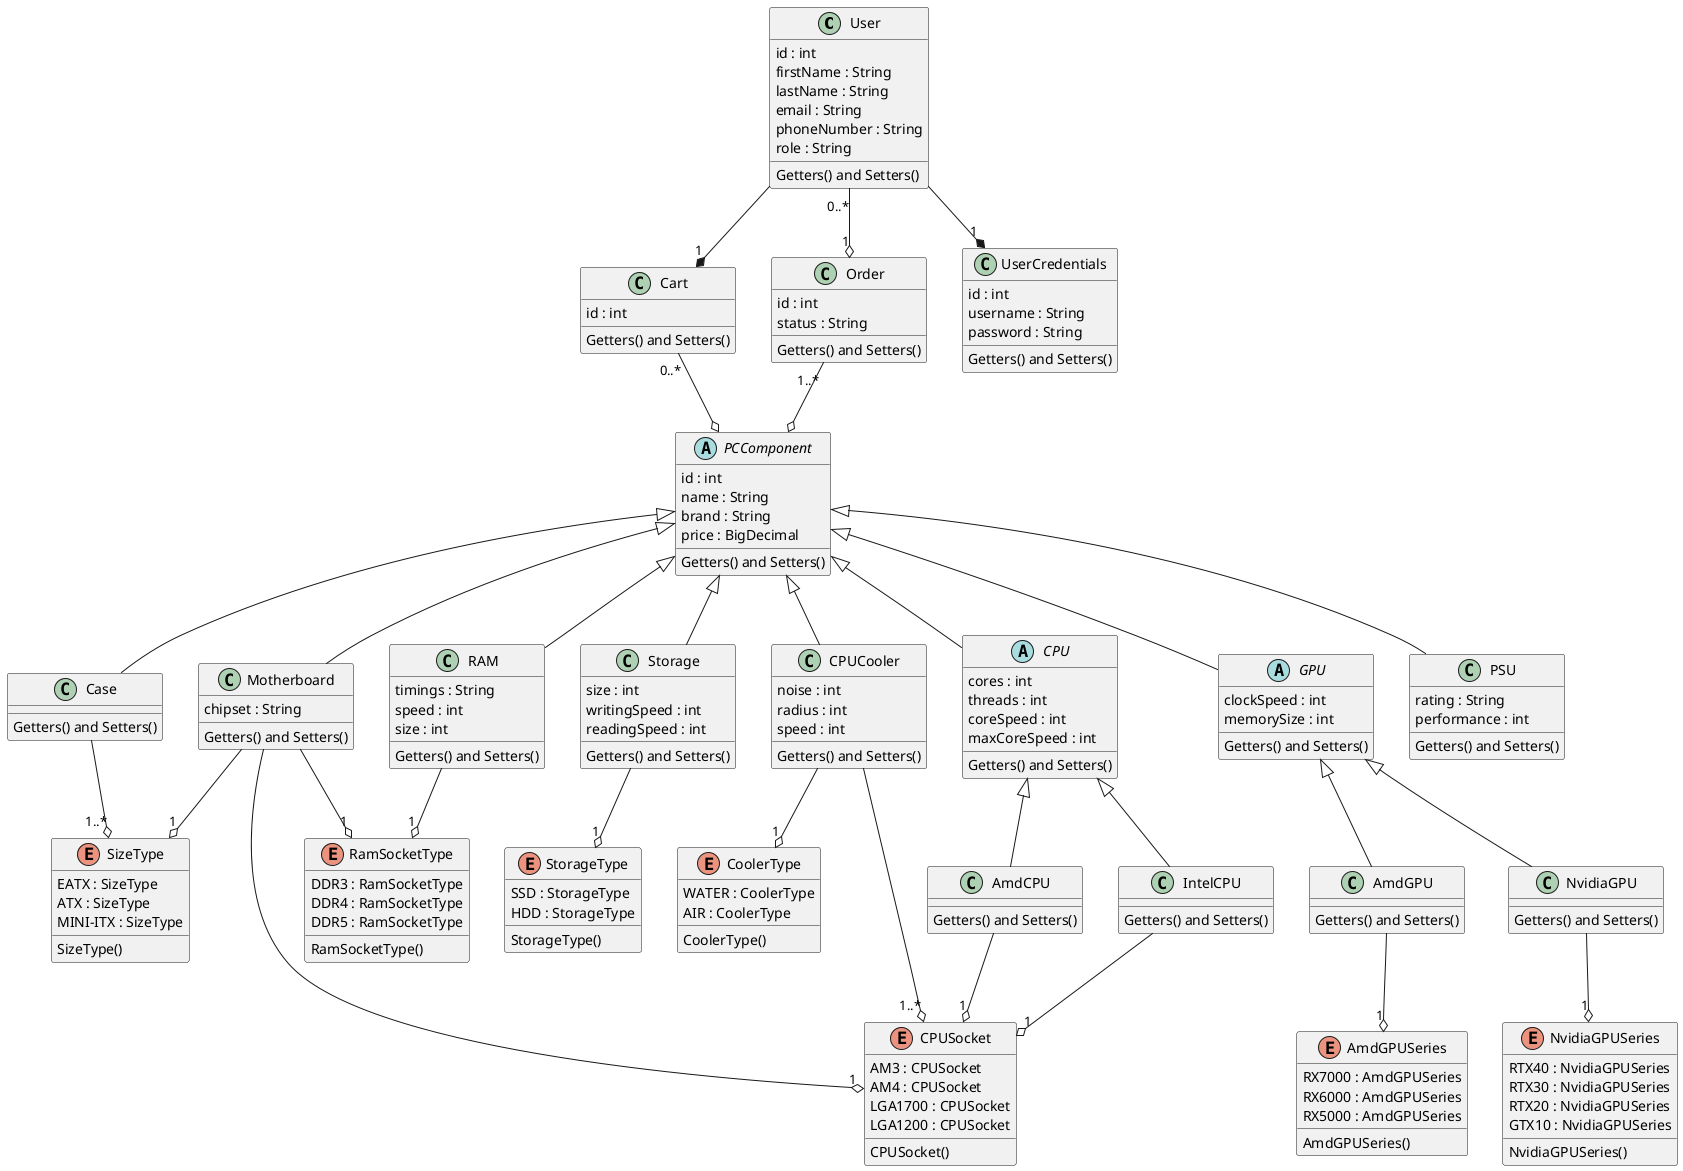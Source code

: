 @startuml
class User {
id : int
firstName : String
lastName : String
email : String
phoneNumber : String
role : String
Getters() and Setters()
}

class Cart {
id : int
Getters() and Setters()
}

class Order {
id : int
status : String
Getters() and Setters()
}

abstract class PCComponent {
id : int
name : String
brand : String
price : BigDecimal
Getters() and Setters()
}


Motherboard --o "1" SizeType
Case --o "1..*" SizeType
RAM --o "1" RamSocketType
Motherboard  --o "1" RamSocketType 
Storage  --o "1" StorageType
CPUCooler --o "1" CoolerType
AmdGPU --o "1" AmdGPUSeries
NvidiaGPU --o "1" NvidiaGPUSeries
AmdCPU --o "1" CPUSocket
IntelCPU --o "1" CPUSocket
Motherboard --o "1" CPUSocket
CPUCooler --o "1..*" CPUSocket

User --* "1" Cart
User "0..*" --o "1" Order
Order "1..*" --o PCComponent
Cart "0..*" --o PCComponent
User --* "1" UserCredentials

class Motherboard extends PCComponent {
chipset : String
Getters() and Setters()
}

class RAM extends PCComponent {
timings : String
speed : int
size : int
Getters() and Setters()
}

abstract class CPU extends PCComponent {
cores : int
threads : int
coreSpeed : int
maxCoreSpeed : int
Getters() and Setters()
}

class AmdCPU extends CPU{
Getters() and Setters()
}

class IntelCPU extends CPU{
Getters() and Setters()
}

abstract class GPU extends PCComponent {
clockSpeed : int
memorySize : int
Getters() and Setters()
}

class NvidiaGPU extends GPU {
Getters() and Setters()
}

class AmdGPU extends GPU {
Getters() and Setters()
}


class Storage extends PCComponent {
size : int
writingSpeed : int
readingSpeed : int
Getters() and Setters()
}

class Case extends PCComponent {
Getters() and Setters()
}

class CPUCooler extends PCComponent {
noise : int
radius : int
speed : int
Getters() and Setters()
}

class PSU extends PCComponent {
rating : String
performance : int
Getters() and Setters()
}

class UserCredentials {
id : int
username : String
password : String
Getters() and Setters()
}

enum SizeType {
EATX : SizeType
ATX : SizeType
MINI-ITX : SizeType
SizeType()
}

enum StorageType {
SSD : StorageType
HDD : StorageType
StorageType()
}

enum CoolerType {
WATER : CoolerType
AIR : CoolerType
CoolerType()
}

enum RamSocketType {
DDR3 : RamSocketType
DDR4 : RamSocketType
DDR5 : RamSocketType
RamSocketType()
}

enum NvidiaGPUSeries {
RTX40 : NvidiaGPUSeries 
RTX30 : NvidiaGPUSeries 
RTX20 : NvidiaGPUSeries 
GTX10 : NvidiaGPUSeries 
NvidiaGPUSeries()
}

enum AmdGPUSeries {
RX7000 : AmdGPUSeries
RX6000 : AmdGPUSeries
RX5000 : AmdGPUSeries
AmdGPUSeries()
}

enum CPUSocket {
AM3 : CPUSocket
AM4 : CPUSocket
LGA1700 : CPUSocket
LGA1200 : CPUSocket
CPUSocket()
}
@enduml